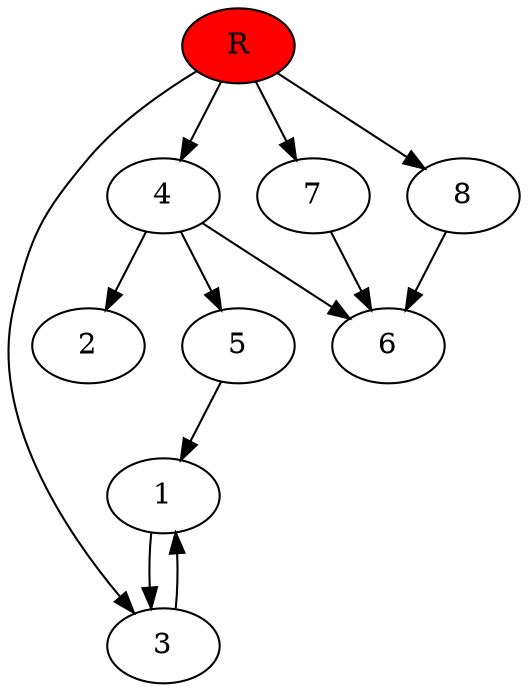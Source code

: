 digraph prb29643 {
	1
	2
	3
	4
	5
	6
	7
	8
	R [fillcolor="#ff0000" style=filled]
	1 -> 3
	3 -> 1
	4 -> 2
	4 -> 5
	4 -> 6
	5 -> 1
	7 -> 6
	8 -> 6
	R -> 3
	R -> 4
	R -> 7
	R -> 8
}
